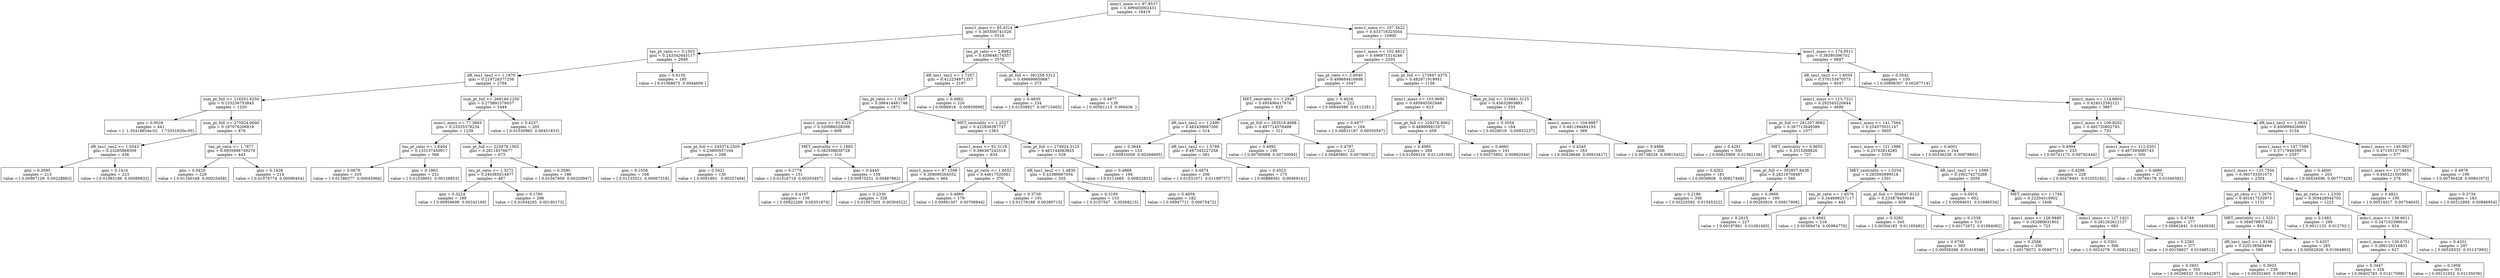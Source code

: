 digraph Tree {
0 [label="mmc1_mass <= 97.8537\ngini = 0.499403002431\nsamples = 16419", shape="box"] ;
1 [label="mmc1_mass <= 85.4314\ngini = 0.365500741026\nsamples = 5519", shape="box"] ;
0 -> 1 ;
2 [label="tau_pt_ratio <= 3.1503\ngini = 0.243342645117\nsamples = 2949", shape="box"] ;
1 -> 2 ;
3 [label="dR_tau1_tau2 <= 1.1870\ngini = 0.219728377256\nsamples = 2764", shape="box"] ;
2 -> 3 ;
4 [label="sum_pt_full <= 216201.6250\ngini = 0.133236753845\nsamples = 1320", shape="box"] ;
3 -> 4 ;
5 [label="gini = 0.0026\nsamples = 441\nvalue = [  1.35418654e-02   1.73351635e-05]", shape="box"] ;
4 -> 5 ;
6 [label="sum_pt_full <= 275924.0000\ngini = 0.167076206819\nsamples = 879", shape="box"] ;
4 -> 6 ;
7 [label="dR_tau1_tau2 <= 1.0543\ngini = 0.23285868309\nsamples = 436", shape="box"] ;
6 -> 7 ;
8 [label="gini = 0.3095\nsamples = 213\nvalue = [ 0.00967129  0.00228863]", shape="box"] ;
7 -> 8 ;
9 [label="gini = 0.1414\nsamples = 223\nvalue = [ 0.01083186  0.00089833]", shape="box"] ;
7 -> 9 ;
10 [label="tau_pt_ratio <= 1.7877\ngini = 0.0935996749279\nsamples = 443", shape="box"] ;
6 -> 10 ;
11 [label="gini = 0.0420\nsamples = 229\nvalue = [ 0.01160168  0.00025458]", shape="box"] ;
10 -> 11 ;
12 [label="gini = 0.1428\nsamples = 214\nvalue = [ 0.01078774  0.00090454]", shape="box"] ;
10 -> 12 ;
13 [label="sum_pt_full <= 268149.1250\ngini = 0.275891576037\nsamples = 1444", shape="box"] ;
3 -> 13 ;
14 [label="mmc1_mass <= 77.3693\ngini = 0.23325378234\nsamples = 1239", shape="box"] ;
13 -> 14 ;
15 [label="tau_pt_ratio <= 1.6404\ngini = 0.133137450917\nsamples = 566", shape="box"] ;
14 -> 15 ;
16 [label="gini = 0.0676\nsamples = 335\nvalue = [ 0.01186377  0.00043064]", shape="box"] ;
15 -> 16 ;
17 [label="gini = 0.1963\nsamples = 231\nvalue = [ 0.01039051  0.00128853]", shape="box"] ;
15 -> 17 ;
18 [label="sum_pt_full <= 225978.1562\ngini = 0.28118376677\nsamples = 673", shape="box"] ;
14 -> 18 ;
19 [label="tau_pt_ratio <= 1.3272\ngini = 0.240365014977\nsamples = 487", shape="box"] ;
18 -> 19 ;
20 [label="gini = 0.3224\nsamples = 189\nvalue = [ 0.00956698  0.00242169]", shape="box"] ;
19 -> 20 ;
21 [label="gini = 0.1780\nsamples = 298\nvalue = [ 0.01644205  0.00180173]", shape="box"] ;
19 -> 21 ;
22 [label="gini = 0.3590\nsamples = 186\nvalue = [ 0.01047959  0.00320947]", shape="box"] ;
18 -> 22 ;
23 [label="gini = 0.4237\nsamples = 205\nvalue = [ 0.01030965  0.00451833]", shape="box"] ;
13 -> 23 ;
24 [label="gini = 0.4155\nsamples = 185\nvalue = [ 0.01068675  0.0044606 ]", shape="box"] ;
2 -> 24 ;
25 [label="tau_pt_ratio <= 2.8982\ngini = 0.430648174557\nsamples = 2570", shape="box"] ;
1 -> 25 ;
26 [label="dR_tau1_tau2 <= 1.7207\ngini = 0.412234871357\nsamples = 2197", shape="box"] ;
25 -> 26 ;
27 [label="tau_pt_ratio <= 1.3237\ngini = 0.396414461746\nsamples = 1971", shape="box"] ;
26 -> 27 ;
28 [label="mmc1_mass <= 91.6125\ngini = 0.320986528399\nsamples = 608", shape="box"] ;
27 -> 28 ;
29 [label="sum_pt_full <= 245374.2500\ngini = 0.23600557164\nsamples = 298", shape="box"] ;
28 -> 29 ;
30 [label="gini = 0.1058\nsamples = 168\nvalue = [ 0.01133521  0.00067318]", shape="box"] ;
29 -> 30 ;
31 [label="gini = 0.3421\nsamples = 130\nvalue = [ 0.0091801   0.00257494]", shape="box"] ;
29 -> 31 ;
32 [label="MET_centrality <= 1.1883\ngini = 0.382508658728\nsamples = 310", shape="box"] ;
28 -> 32 ;
33 [label="gini = 0.2778\nsamples = 151\nvalue = [ 0.01016719  0.00203407]", shape="box"] ;
32 -> 33 ;
34 [label="gini = 0.4445\nsamples = 159\nvalue = [ 0.00975251  0.00487862]", shape="box"] ;
32 -> 34 ;
35 [label="MET_centrality <= 1.2527\ngini = 0.422836397737\nsamples = 1363", shape="box"] ;
27 -> 35 ;
36 [label="mmc1_mass <= 92.3118\ngini = 0.386367242519\nsamples = 834", shape="box"] ;
35 -> 36 ;
37 [label="mmc1_mass <= 87.1598\ngini = 0.309090264552\nsamples = 464", shape="box"] ;
36 -> 37 ;
38 [label="gini = 0.4197\nsamples = 136\nvalue = [ 0.00822269  0.00351874]", shape="box"] ;
37 -> 38 ;
39 [label="gini = 0.2330\nsamples = 328\nvalue = [ 0.01957203  0.00304522]", shape="box"] ;
37 -> 39 ;
40 [label="tau_pt_ratio <= 1.8552\ngini = 0.44617520561\nsamples = 370", shape="box"] ;
36 -> 40 ;
41 [label="gini = 0.4860\nsamples = 179\nvalue = [ 0.00991307  0.00706844]", shape="box"] ;
40 -> 41 ;
42 [label="gini = 0.3739\nsamples = 191\nvalue = [ 0.01176188  0.00389715]", shape="box"] ;
40 -> 42 ;
43 [label="sum_pt_full <= 274924.3125\ngini = 0.461144063825\nsamples = 529", shape="box"] ;
35 -> 43 ;
44 [label="dR_tau1_tau2 <= 1.4830\ngini = 0.43380667054\nsamples = 335", shape="box"] ;
43 -> 44 ;
45 [label="gini = 0.3195\nsamples = 153\nvalue = [ 0.0107547   0.00268215]", shape="box"] ;
44 -> 45 ;
46 [label="gini = 0.4859\nsamples = 182\nvalue = [ 0.00947711  0.00675472]", shape="box"] ;
44 -> 46 ;
47 [label="gini = 0.4888\nsamples = 194\nvalue = [ 0.0112665   0.00832833]", shape="box"] ;
43 -> 47 ;
48 [label="gini = 0.4962\nsamples = 226\nvalue = [ 0.0098918   0.00830699]", shape="box"] ;
26 -> 48 ;
49 [label="sum_pt_full <= 381258.5312\ngini = 0.496686659667\nsamples = 373", shape="box"] ;
25 -> 49 ;
50 [label="gini = 0.4830\nsamples = 234\nvalue = [ 0.01038827  0.00715465]", shape="box"] ;
49 -> 50 ;
51 [label="gini = 0.4977\nsamples = 139\nvalue = [ 0.00561113  0.006436  ]", shape="box"] ;
49 -> 51 ;
52 [label="mmc1_mass <= 107.3422\ngini = 0.433716325054\nsamples = 10900", shape="box"] ;
0 -> 52 ;
53 [label="mmc1_mass <= 102.4812\ngini = 0.496971314246\nsamples = 2203", shape="box"] ;
52 -> 53 ;
54 [label="tau_pt_ratio <= 2.6040\ngini = 0.499684416898\nsamples = 1047", shape="box"] ;
53 -> 54 ;
55 [label="MET_centrality <= 1.2928\ngini = 0.495496417676\nsamples = 825", shape="box"] ;
54 -> 55 ;
56 [label="dR_tau1_tau2 <= 1.2490\ngini = 0.482438697306\nsamples = 514", shape="box"] ;
55 -> 56 ;
57 [label="gini = 0.3644\nsamples = 133\nvalue = [ 0.00935059  0.00294695]", shape="box"] ;
56 -> 57 ;
58 [label="dR_tau1_tau2 <= 1.5789\ngini = 0.497345227258\nsamples = 381", shape="box"] ;
56 -> 58 ;
59 [label="gini = 0.4974\nsamples = 206\nvalue = [ 0.01031071  0.01189737]", shape="box"] ;
58 -> 59 ;
60 [label="gini = 0.4523\nsamples = 175\nvalue = [ 0.00888561  0.00469141]", shape="box"] ;
58 -> 60 ;
61 [label="sum_pt_full <= 263518.4688\ngini = 0.497714576498\nsamples = 311", shape="box"] ;
55 -> 61 ;
62 [label="gini = 0.4992\nsamples = 189\nvalue = [ 0.00790068  0.00730094]", shape="box"] ;
61 -> 62 ;
63 [label="gini = 0.4797\nsamples = 122\nvalue = [ 0.00485862  0.00730872]", shape="box"] ;
61 -> 63 ;
64 [label="gini = 0.4626\nsamples = 222\nvalue = [ 0.00640588  0.0112281 ]", shape="box"] ;
54 -> 64 ;
65 [label="sum_pt_full <= 273847.4375\ngini = 0.482971919951\nsamples = 1156", shape="box"] ;
53 -> 65 ;
66 [label="mmc1_mass <= 103.9695\ngini = 0.495845502946\nsamples = 623", shape="box"] ;
65 -> 66 ;
67 [label="gini = 0.4977\nsamples = 164\nvalue = [ 0.00631187  0.00550547]", shape="box"] ;
66 -> 67 ;
68 [label="sum_pt_full <= 229376.9062\ngini = 0.489899915573\nsamples = 459", shape="box"] ;
66 -> 68 ;
69 [label="gini = 0.4985\nsamples = 268\nvalue = [ 0.01009216  0.01128166]", shape="box"] ;
68 -> 69 ;
70 [label="gini = 0.4660\nsamples = 191\nvalue = [ 0.00575802  0.00982044]", shape="box"] ;
68 -> 70 ;
71 [label="sum_pt_full <= 310681.3125\ngini = 0.45632903883\nsamples = 533", shape="box"] ;
65 -> 71 ;
72 [label="gini = 0.3554\nsamples = 164\nvalue = [ 0.0028019   0.00932237]", shape="box"] ;
71 -> 72 ;
73 [label="mmc1_mass <= 104.8887\ngini = 0.481194484193\nsamples = 369", shape="box"] ;
71 -> 73 ;
74 [label="gini = 0.4345\nsamples = 163\nvalue = [ 0.00426648  0.00910417]", shape="box"] ;
73 -> 74 ;
75 [label="gini = 0.4988\nsamples = 206\nvalue = [ 0.00738528  0.00815432]", shape="box"] ;
73 -> 75 ;
76 [label="mmc1_mass <= 174.9511\ngini = 0.38380396702\nsamples = 8697", shape="box"] ;
52 -> 76 ;
77 [label="dR_tau1_tau2 <= 1.6034\ngini = 0.370153470575\nsamples = 8547", shape="box"] ;
76 -> 77 ;
78 [label="mmc1_mass <= 113.7221\ngini = 0.292545220644\nsamples = 4680", shape="box"] ;
77 -> 78 ;
79 [label="sum_pt_full <= 281207.9062\ngini = 0.367713649389\nsamples = 1077", shape="box"] ;
78 -> 79 ;
80 [label="gini = 0.4291\nsamples = 350\nvalue = [ 0.00625909  0.01382136]", shape="box"] ;
79 -> 80 ;
81 [label="MET_centrality <= 0.8655\ngini = 0.3313268826\nsamples = 727", shape="box"] ;
79 -> 81 ;
82 [label="gini = 0.4262\nsamples = 181\nvalue = [ 0.0036808   0.00827449]", shape="box"] ;
81 -> 82 ;
83 [label="sum_pt_full <= 392857.8438\ngini = 0.28219708487\nsamples = 546", shape="box"] ;
81 -> 83 ;
84 [label="gini = 0.2186\nsamples = 356\nvalue = [ 0.00220592  0.01545322]", shape="box"] ;
83 -> 84 ;
85 [label="gini = 0.3609\nsamples = 190\nvalue = [ 0.00283916  0.00917906]", shape="box"] ;
83 -> 85 ;
86 [label="mmc1_mass <= 141.7564\ngini = 0.254575031147\nsamples = 3603", shape="box"] ;
78 -> 86 ;
87 [label="mmc1_mass <= 121.1986\ngini = 0.23762814285\nsamples = 3359", shape="box"] ;
86 -> 87 ;
88 [label="MET_centrality <= 1.0254\ngini = 0.285095999516\nsamples = 1301", shape="box"] ;
87 -> 88 ;
89 [label="tau_pt_ratio <= 1.6576\ngini = 0.344698257117\nsamples = 443", shape="box"] ;
88 -> 89 ;
90 [label="gini = 0.2615\nsamples = 227\nvalue = [ 0.00197881  0.01081493]", shape="box"] ;
89 -> 90 ;
91 [label="gini = 0.4062\nsamples = 216\nvalue = [ 0.00389474  0.00984776]", shape="box"] ;
89 -> 91 ;
92 [label="sum_pt_full <= 304647.8125\ngini = 0.233876439644\nsamples = 858", shape="box"] ;
88 -> 92 ;
93 [label="gini = 0.3283\nsamples = 345\nvalue = [ 0.00304182  0.01165492]", shape="box"] ;
92 -> 93 ;
94 [label="gini = 0.1538\nsamples = 513\nvalue = [ 0.00172672  0.01884062]", shape="box"] ;
92 -> 94 ;
95 [label="dR_tau1_tau2 <= 1.1599\ngini = 0.190274273268\nsamples = 2058", shape="box"] ;
87 -> 95 ;
96 [label="gini = 0.0910\nsamples = 652\nvalue = [ 0.00084651  0.01686534]", shape="box"] ;
95 -> 96 ;
97 [label="MET_centrality <= 1.1744\ngini = 0.22204518902\nsamples = 1406", shape="box"] ;
95 -> 97 ;
98 [label="mmc1_mass <= 128.9480\ngini = 0.162880631802\nsamples = 723", shape="box"] ;
97 -> 98 ;
99 [label="gini = 0.0758\nsamples = 393\nvalue = [ 0.00058288  0.01418598]", shape="box"] ;
98 -> 99 ;
100 [label="gini = 0.2588\nsamples = 330\nvalue = [ 0.00178072  0.0098771 ]", shape="box"] ;
98 -> 100 ;
101 [label="mmc1_mass <= 127.1421\ngini = 0.281262612137\nsamples = 683", shape="box"] ;
97 -> 101 ;
102 [label="gini = 0.3301\nsamples = 306\nvalue = [ 0.0024279   0.00921242]", shape="box"] ;
101 -> 102 ;
103 [label="gini = 0.2283\nsamples = 377\nvalue = [ 0.00158627  0.01048512]", shape="box"] ;
101 -> 103 ;
104 [label="gini = 0.4001\nsamples = 244\nvalue = [ 0.00336238  0.00879892]", shape="box"] ;
86 -> 104 ;
105 [label="mmc1_mass <= 114.6603\ngini = 0.424012582121\nsamples = 3867", shape="box"] ;
77 -> 105 ;
106 [label="mmc1_mass <= 109.8202\ngini = 0.482720802793\nsamples = 733", shape="box"] ;
105 -> 106 ;
107 [label="gini = 0.4994\nsamples = 233\nvalue = [ 0.00741173  0.00792444]", shape="box"] ;
106 -> 107 ;
108 [label="mmc1_mass <= 112.0201\ngini = 0.467295685743\nsamples = 500", shape="box"] ;
106 -> 108 ;
109 [label="gini = 0.4296\nsamples = 228\nvalue = [ 0.00479491  0.01055192]", shape="box"] ;
108 -> 109 ;
110 [label="gini = 0.4880\nsamples = 272\nvalue = [ 0.00766178  0.01046592]", shape="box"] ;
108 -> 110 ;
111 [label="dR_tau1_tau2 <= 2.0933\ngini = 0.400899426683\nsamples = 3134", shape="box"] ;
105 -> 111 ;
112 [label="mmc1_mass <= 147.7388\ngini = 0.371794939973\nsamples = 2557", shape="box"] ;
111 -> 112 ;
113 [label="mmc1_mass <= 125.7504\ngini = 0.360733301073\nsamples = 2354", shape="box"] ;
112 -> 113 ;
114 [label="tau_pt_ratio <= 1.2670\ngini = 0.401617533973\nsamples = 1131", shape="box"] ;
113 -> 114 ;
115 [label="gini = 0.4749\nsamples = 277\nvalue = [ 0.00662841  0.01045639]", shape="box"] ;
114 -> 115 ;
116 [label="MET_centrality <= 1.3251\ngini = 0.364079837822\nsamples = 854", shape="box"] ;
114 -> 116 ;
117 [label="dR_tau1_tau2 <= 1.8196\ngini = 0.320136563494\nsamples = 589", shape="box"] ;
116 -> 117 ;
118 [label="gini = 0.2601\nsamples = 350\nvalue = [ 0.00298532  0.01644287]", shape="box"] ;
117 -> 118 ;
119 [label="gini = 0.3933\nsamples = 239\nvalue = [ 0.00352465  0.00957849]", shape="box"] ;
117 -> 119 ;
120 [label="gini = 0.4357\nsamples = 265\nvalue = [ 0.00502626  0.01064893]", shape="box"] ;
116 -> 120 ;
121 [label="tau_pt_ratio <= 1.2330\ngini = 0.309428044705\nsamples = 1223", shape="box"] ;
113 -> 121 ;
122 [label="gini = 0.1482\nsamples = 299\nvalue = [ 0.0011133  0.012702 ]", shape="box"] ;
121 -> 122 ;
123 [label="mmc1_mass <= 136.6611\ngini = 0.347102398016\nsamples = 924", shape="box"] ;
121 -> 123 ;
124 [label="mmc1_mass <= 130.6751\ngini = 0.286126116831\nsamples = 627", shape="box"] ;
123 -> 124 ;
125 [label="gini = 0.3447\nsamples = 326\nvalue = [ 0.00402783  0.01417098]", shape="box"] ;
124 -> 125 ;
126 [label="gini = 0.1856\nsamples = 301\nvalue = [ 0.00131052  0.01135036]", shape="box"] ;
124 -> 126 ;
127 [label="gini = 0.4331\nsamples = 297\nvalue = [ 0.00528332  0.01137993]", shape="box"] ;
123 -> 127 ;
128 [label="gini = 0.4600\nsamples = 203\nvalue = [ 0.00434596  0.00777429]", shape="box"] ;
112 -> 128 ;
129 [label="mmc1_mass <= 140.9927\ngini = 0.471551073401\nsamples = 577", shape="box"] ;
111 -> 129 ;
130 [label="mmc1_mass <= 127.9856\ngini = 0.440221505901\nsamples = 378", shape="box"] ;
129 -> 130 ;
131 [label="gini = 0.4821\nsamples = 195\nvalue = [ 0.00514317  0.00754645]", shape="box"] ;
130 -> 131 ;
132 [label="gini = 0.3734\nsamples = 183\nvalue = [ 0.00312895  0.00946954]", shape="box"] ;
130 -> 132 ;
133 [label="gini = 0.4978\nsamples = 199\nvalue = [ 0.00736428  0.00841673]", shape="box"] ;
129 -> 133 ;
134 [label="gini = 0.3542\nsamples = 150\nvalue = [ 0.00896307  0.00267714]", shape="box"] ;
76 -> 134 ;
}